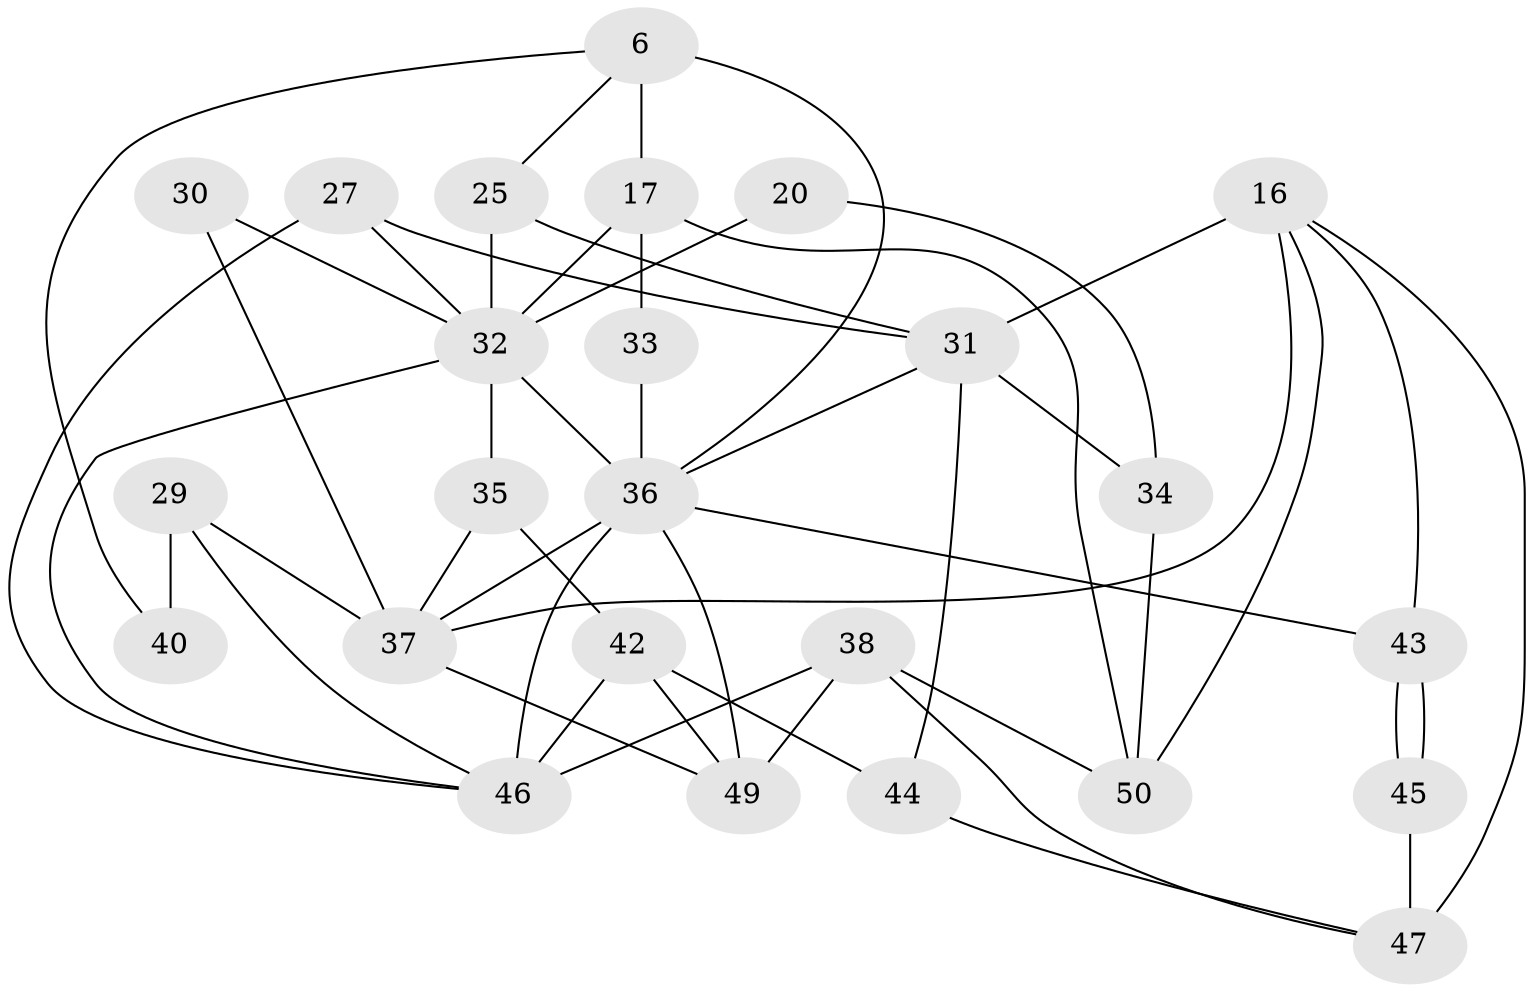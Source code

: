 // original degree distribution, {5: 0.22, 6: 0.06, 4: 0.36, 8: 0.02, 3: 0.26, 2: 0.08}
// Generated by graph-tools (version 1.1) at 2025/51/03/09/25 04:51:04]
// undirected, 25 vertices, 50 edges
graph export_dot {
graph [start="1"]
  node [color=gray90,style=filled];
  6;
  16 [super="+2"];
  17 [super="+9+10"];
  20 [super="+18"];
  25 [super="+22"];
  27;
  29;
  30;
  31 [super="+19+7"];
  32 [super="+12+26"];
  33;
  34 [super="+11"];
  35 [super="+24"];
  36 [super="+4+14+21"];
  37 [super="+15"];
  38 [super="+28"];
  40;
  42 [super="+5"];
  43;
  44 [super="+39"];
  45;
  46 [super="+41+13"];
  47 [super="+23"];
  49 [super="+48"];
  50;
  6 -- 40;
  6 -- 36 [weight=2];
  6 -- 25;
  6 -- 17;
  16 -- 31 [weight=2];
  16 -- 37 [weight=2];
  16 -- 50;
  16 -- 43;
  16 -- 47;
  17 -- 32;
  17 -- 50;
  17 -- 33 [weight=2];
  20 -- 34 [weight=2];
  20 -- 32;
  25 -- 31 [weight=2];
  25 -- 32 [weight=3];
  27 -- 46;
  27 -- 31;
  27 -- 32;
  29 -- 40;
  29 -- 46 [weight=2];
  29 -- 37;
  30 -- 37;
  30 -- 32;
  31 -- 44;
  31 -- 36;
  31 -- 34 [weight=2];
  32 -- 36 [weight=4];
  32 -- 35;
  32 -- 46;
  33 -- 36 [weight=2];
  34 -- 50;
  35 -- 42 [weight=2];
  35 -- 37;
  36 -- 49 [weight=2];
  36 -- 37;
  36 -- 43;
  36 -- 46 [weight=2];
  37 -- 49;
  38 -- 50;
  38 -- 46 [weight=3];
  38 -- 47;
  38 -- 49;
  42 -- 49;
  42 -- 44 [weight=2];
  42 -- 46;
  43 -- 45;
  43 -- 45;
  44 -- 47;
  45 -- 47 [weight=2];
}
